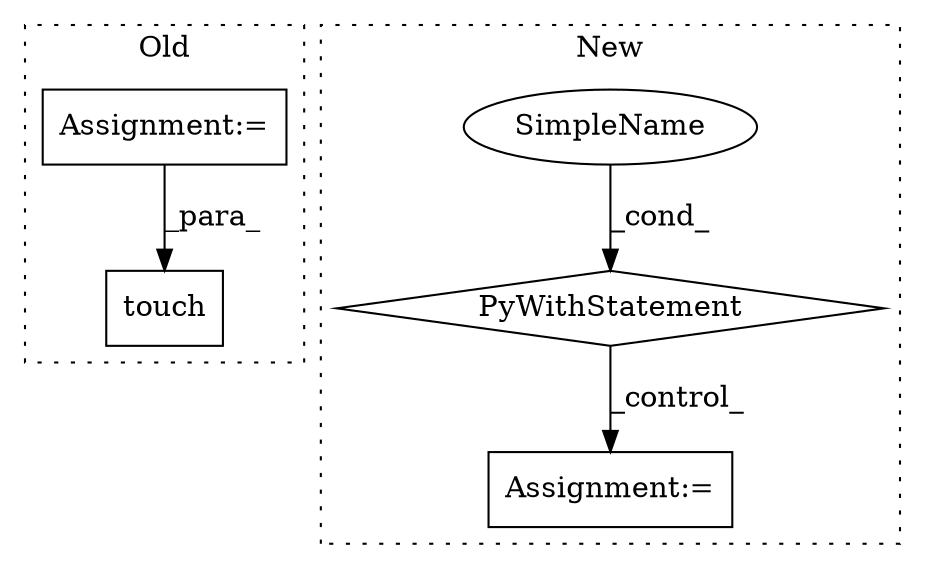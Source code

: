 digraph G {
subgraph cluster0 {
1 [label="touch" a="32" s="2812,2830" l="6,1" shape="box"];
5 [label="Assignment:=" a="7" s="2757" l="1" shape="box"];
label = "Old";
style="dotted";
}
subgraph cluster1 {
2 [label="PyWithStatement" a="104" s="3769,3831" l="10,2" shape="diamond"];
3 [label="SimpleName" a="42" s="" l="" shape="ellipse"];
4 [label="Assignment:=" a="7" s="3893" l="1" shape="box"];
label = "New";
style="dotted";
}
2 -> 4 [label="_control_"];
3 -> 2 [label="_cond_"];
5 -> 1 [label="_para_"];
}